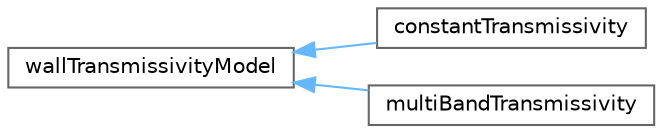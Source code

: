 digraph "Graphical Class Hierarchy"
{
 // LATEX_PDF_SIZE
  bgcolor="transparent";
  edge [fontname=Helvetica,fontsize=10,labelfontname=Helvetica,labelfontsize=10];
  node [fontname=Helvetica,fontsize=10,shape=box,height=0.2,width=0.4];
  rankdir="LR";
  Node0 [id="Node000000",label="wallTransmissivityModel",height=0.2,width=0.4,color="grey40", fillcolor="white", style="filled",URL="$classFoam_1_1radiation_1_1wallTransmissivityModel.html",tooltip="Base class for wall transmissivity models."];
  Node0 -> Node1 [id="edge5716_Node000000_Node000001",dir="back",color="steelblue1",style="solid",tooltip=" "];
  Node1 [id="Node000001",label="constantTransmissivity",height=0.2,width=0.4,color="grey40", fillcolor="white", style="filled",URL="$classFoam_1_1radiation_1_1constantTransmissivity.html",tooltip="Constant radiation transmissivity coefficient."];
  Node0 -> Node2 [id="edge5717_Node000000_Node000002",dir="back",color="steelblue1",style="solid",tooltip=" "];
  Node2 [id="Node000002",label="multiBandTransmissivity",height=0.2,width=0.4,color="grey40", fillcolor="white", style="filled",URL="$classFoam_1_1radiation_1_1multiBandTransmissivity.html",tooltip="multiBandTransmissivity radiation transmissivity for solids."];
}
